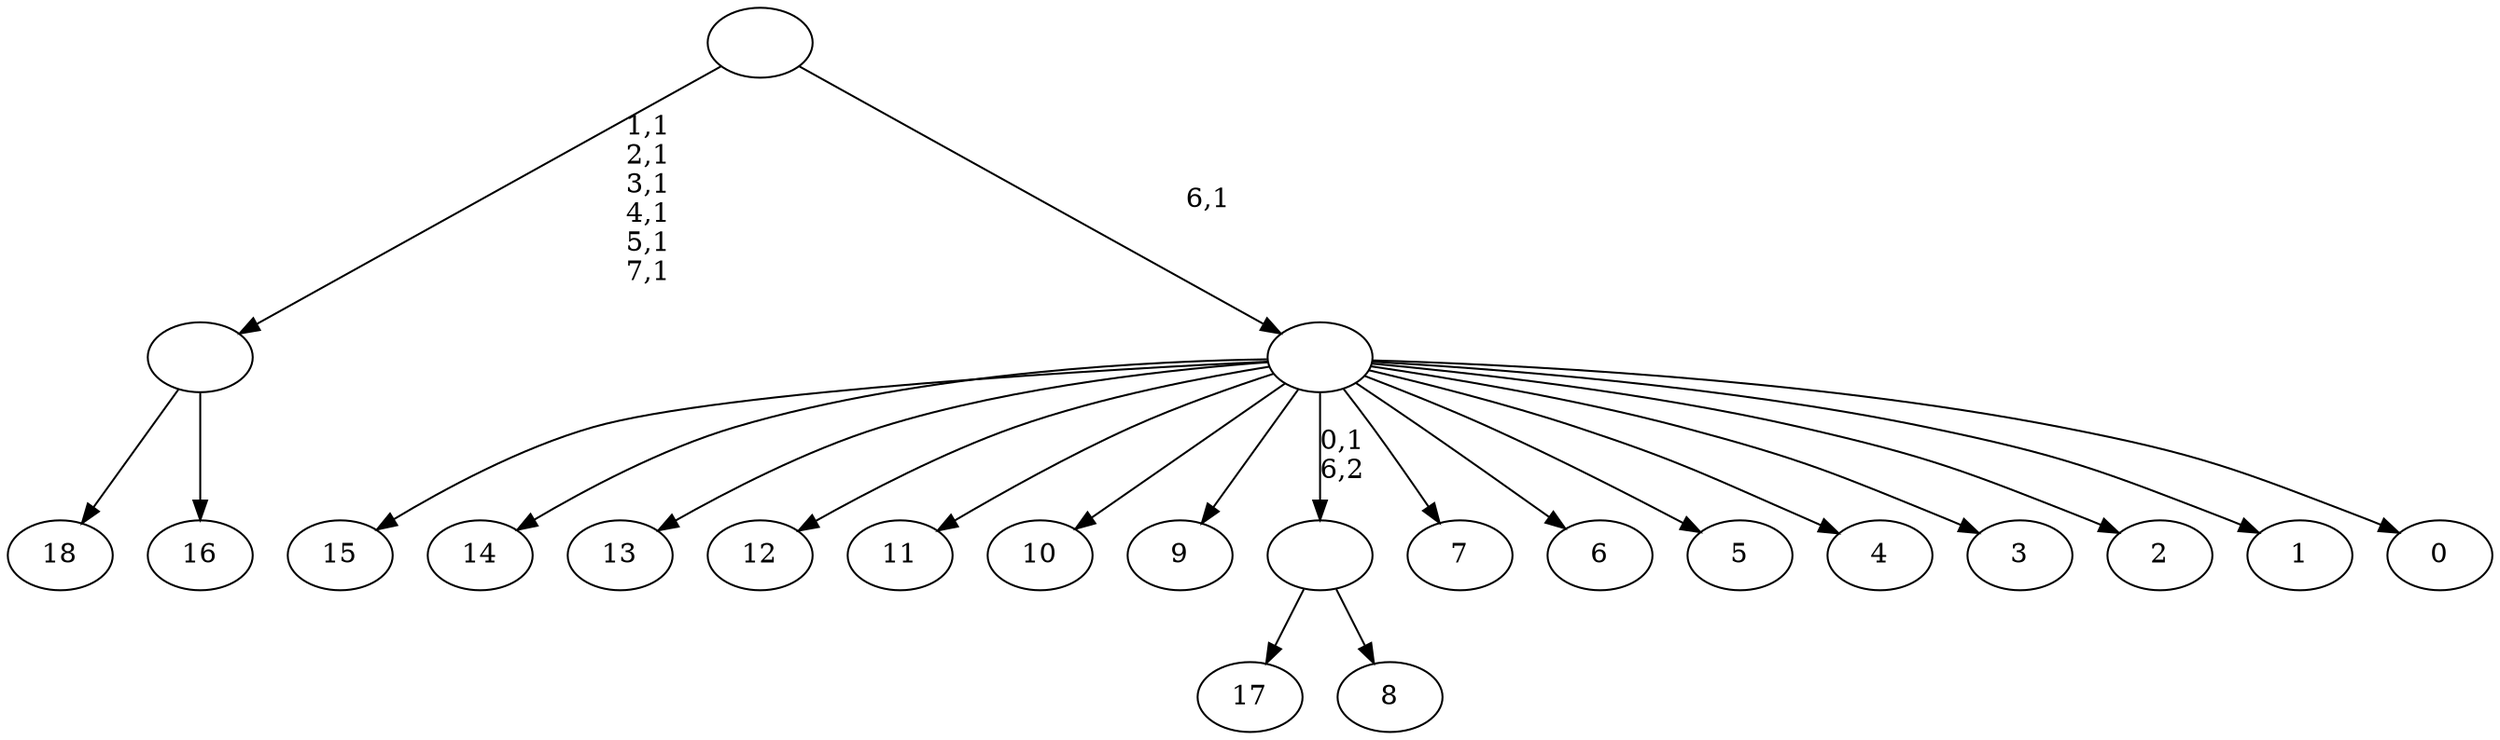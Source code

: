 digraph T {
	27 [label="18"]
	26 [label="17"]
	25 [label="16"]
	24 [label=""]
	18 [label="15"]
	17 [label="14"]
	16 [label="13"]
	15 [label="12"]
	14 [label="11"]
	13 [label="10"]
	12 [label="9"]
	11 [label="8"]
	10 [label=""]
	9 [label="7"]
	8 [label="6"]
	7 [label="5"]
	6 [label="4"]
	5 [label="3"]
	4 [label="2"]
	3 [label="1"]
	2 [label="0"]
	1 [label=""]
	0 [label=""]
	24 -> 27 [label=""]
	24 -> 25 [label=""]
	10 -> 26 [label=""]
	10 -> 11 [label=""]
	1 -> 18 [label=""]
	1 -> 17 [label=""]
	1 -> 16 [label=""]
	1 -> 15 [label=""]
	1 -> 14 [label=""]
	1 -> 13 [label=""]
	1 -> 12 [label=""]
	1 -> 10 [label="0,1\n6,2"]
	1 -> 9 [label=""]
	1 -> 8 [label=""]
	1 -> 7 [label=""]
	1 -> 6 [label=""]
	1 -> 5 [label=""]
	1 -> 4 [label=""]
	1 -> 3 [label=""]
	1 -> 2 [label=""]
	0 -> 24 [label="1,1\n2,1\n3,1\n4,1\n5,1\n7,1"]
	0 -> 1 [label="6,1"]
}
